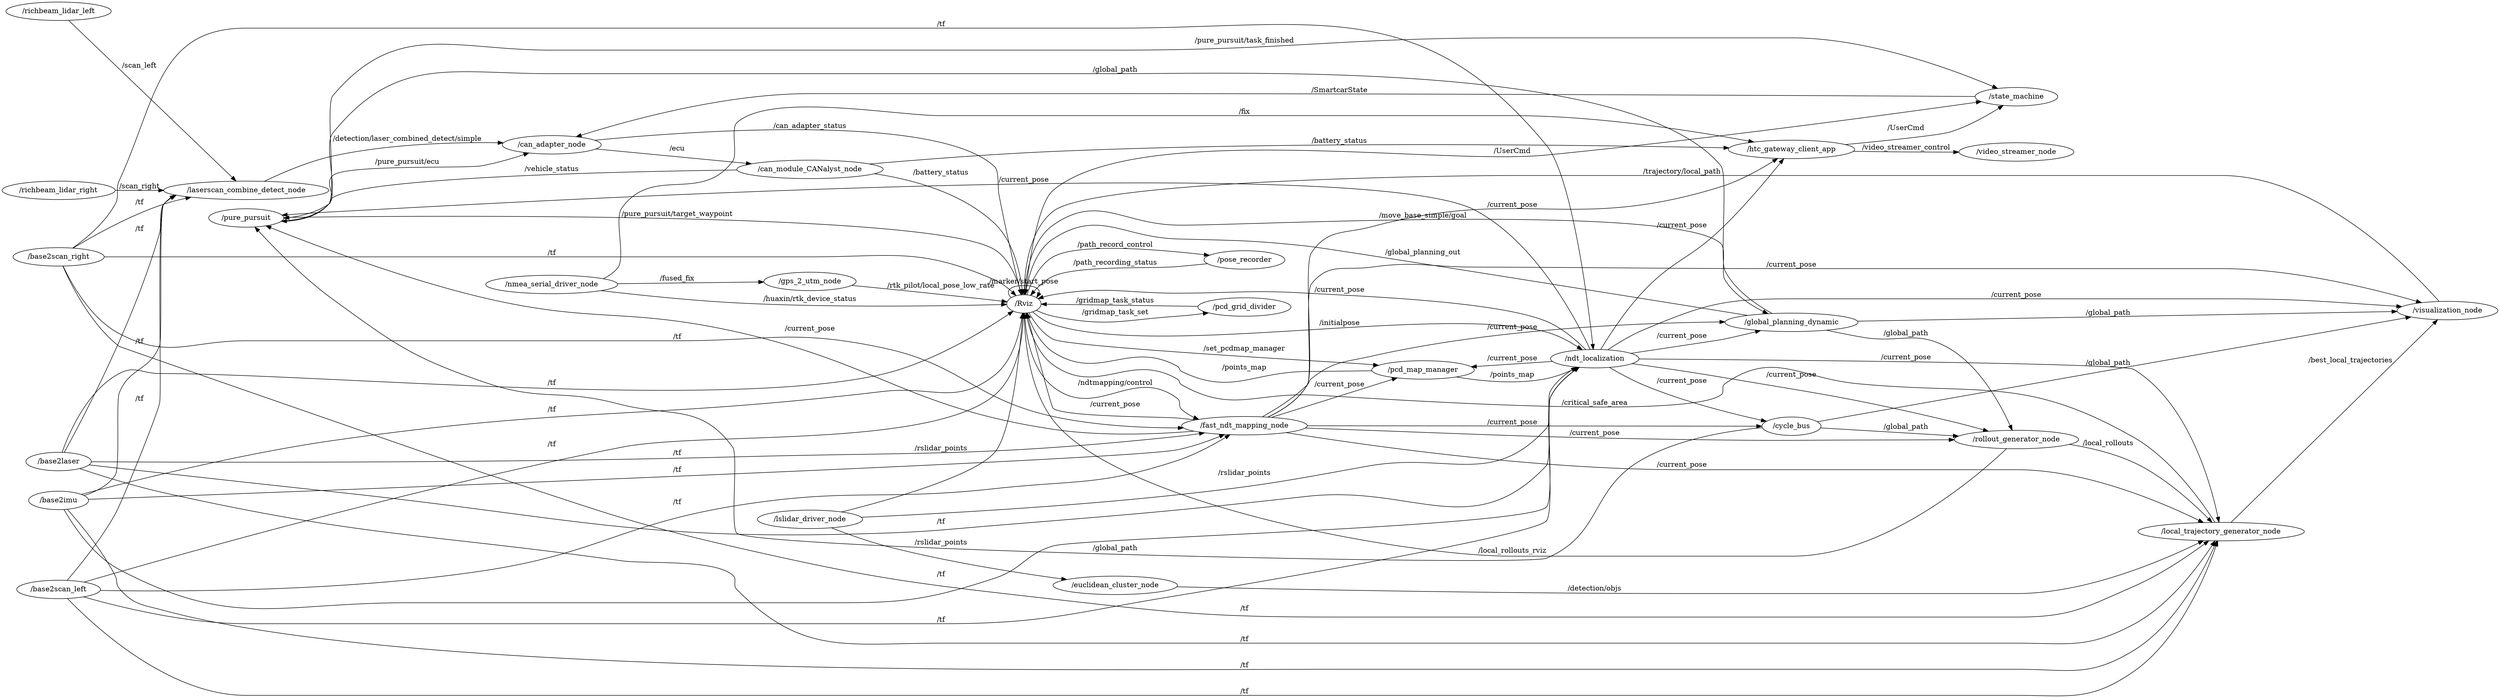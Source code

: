 digraph graphname {
	graph [bb="0,0,3882.5,1425",
		compound=True,
		rank=same,
		rankdir=LR,
		ranksep=0.2
	];
	node [label="\N"];
	n___pure_pursuit	 [URL=__pure_pursuit,
		height=0.5,
		label="/pure_pursuit",
		pos="379.87,781",
		shape=ellipse,
		tooltip="/pure_pursuit",
		width=1.6068];
	n___can_adapter_node	 [URL=__can_adapter_node,
		height=0.5,
		label="/can_adapter_node",
		pos="848.95,1168",
		shape=ellipse,
		tooltip="/can_adapter_node",
		width=2.1484];
	n___pure_pursuit -> n___can_adapter_node	 [URL=topic_3A__pure_pursuit__ecu,
		label="/pure_pursuit/ecu",
		lp="626.76,1019.5",
		penwidth=1,
		pos="e,781.05,1159.3 410.84,796.32 490.6,836.48 699.58,946.19 738.26,1012 752.25,1035.8 729.19,1114.3 746.26,1136 752.98,1144.5 761.95,1150.9 771.8,1155.5"];
	n___Rviz	 [URL=__Rviz,
		height=0.5,
		label="/Rviz",
		pos="1585.9,874",
		shape=ellipse,
		tooltip="/Rviz",
		width=0.83048];
	n___pure_pursuit -> n___Rviz	 [URL=topic_3A__pure_pursuit__target_waypoint,
		label="/pure_pursuit/target_waypoint",
		lp="1041.6,845.5",
		penwidth=1,
		pos="e,1556.1,871.7 436.02,785.33 644.04,801.37 1367.9,857.19 1546.1,870.93"];
	n___state_machine	 [URL=__state_machine,
		height=0.5,
		label="/state_machine",
		pos="3136.6,1193",
		shape=ellipse,
		tooltip="/state_machine",
		width=1.7693];
	n___pure_pursuit -> n___state_machine	 [URL=topic_3A__pure_pursuit__task_finished,
		label="/pure_pursuit/task_finished",
		lp="1930.1,1277.5",
		penwidth=1,
		pos="e,3097.3,1207.3 385.65,799.06 400.55,843.17 444.17,957.8 515.26,1027 595.17,1104.8 673.26,1051.4 738.26,1142 752.15,1161.4 729.25,1178.3 746.26,1195 873.14,1319.4 1396.7,1269 2077.4,1269 2077.4,1269 2077.4,1269 2786.8,1269 2896.1,1269 3020.4,1233.1 3087.5,1210.6"];
	n___global_planning_dynamic	 [URL=__global_planning_dynamic,
		height=0.5,
		label="/global_planning_dynamic",
		pos="2786.8,761",
		shape=ellipse,
		tooltip="/global_planning_dynamic",
		width=2.9247];
	n___global_planning_dynamic -> n___pure_pursuit	 [URL=topic_3A__global_path,
		label="/global_path",
		lp="1727.1,710.5",
		penwidth=1,
		pos="e,435.93,776.26 2684.8,756.36 2585.6,751.71 2430.6,744.1 2296.4,736 2086,723.3 2033.9,710.34 1823.3,703 1737.9,700.02 1716.4,700.34 1630.9,703 1177.3,717.13 632.46,760 446.11,775.41"];
	n___rollout_generator_node	 [URL=__rollout_generator_node,
		height=0.5,
		label="/rollout_generator_node",
		pos="3136.6,587",
		shape=ellipse,
		tooltip="/rollout_generator_node",
		width=2.6539];
	n___global_planning_dynamic -> n___rollout_generator_node	 [URL=topic_3A__global_path,
		label="/global_path",
		lp="2966.5,709.5",
		penwidth=1,
		pos="e,3103,603.91 2821.5,743.89 2869.2,720.34 2957.7,676.59 3033,639 3053.1,629.02 3075.2,617.89 3093.9,608.5"];
	n___global_planning_dynamic -> n___Rviz	 [URL=topic_3A__global_planning_out,
		label="/global_planning_out",
		lp="2207.1,913.5",
		penwidth=1,
		pos="e,1615.9,873.54 2718.6,774.88 2704.3,780.91 2690.7,789.57 2681.5,802 2668.4,819.52 2689.1,884.74 2673.5,900 2631.6,940.83 2468.9,907.62 2410.4,907 2283.9,905.67 2252.2,907.54 2125.9,901 2121.7,900.78 1827.5,876.19 1823.3,876 1754,872.85 1673.3,872.98 1626,873.43"];
	n___visualization_node	 [URL=__visualization_node,
		height=0.5,
		label="/visualization_node",
		pos="3803.2,735",
		shape=ellipse,
		tooltip="/visualization_node",
		width=2.2026];
	n___global_planning_dynamic -> n___visualization_node	 [URL=topic_3A__global_path,
		label="/global_path",
		lp="3279.6,756.5",
		penwidth=1,
		pos="e,3724.2,737.02 2891.2,758.33 3091.6,753.2 3526.5,742.08 3714.1,737.28"];
	n___richbeam_lidar_left	 [URL=__richbeam_lidar_left,
		height=0.5,
		label="/richbeam_lidar_left",
		pos="87.742,1407",
		shape=ellipse,
		tooltip="/richbeam_lidar_left",
		width=2.3109];
	n___laserscan_combine_detect_node	 [URL=__laserscan_combine_detect_node,
		height=0.5,
		label="/laserscan_combine_detect_node",
		pos="379.87,1137",
		shape=ellipse,
		tooltip="/laserscan_combine_detect_node",
		width=3.5386];
	n___richbeam_lidar_left -> n___laserscan_combine_detect_node	 [URL=topic_3A__scan_left,
		label="/scan_left",
		lp="213.98,1377.5",
		penwidth=1,
		pos="e,369.8,1155 146.5,1394.1 156.63,1390.4 166.71,1385.8 175.48,1380 263.96,1321.4 334.96,1213.5 364.72,1163.6"];
	n___htc_gateway_client_app	 [URL=__htc_gateway_client_app,
		height=0.5,
		label="/htc_gateway_client_app",
		pos="2786.8,1020",
		shape=ellipse,
		tooltip="/htc_gateway_client_app",
		width=2.7442];
	n___video_streamer_node	 [URL=__video_streamer_node,
		height=0.5,
		label="/video_streamer_node",
		pos="3136.6,1020",
		shape=ellipse,
		tooltip="/video_streamer_node",
		width=2.4734];
	n___htc_gateway_client_app -> n___video_streamer_node	 [URL=topic_3A__video_streamer_control,
		label="/video_streamer_control",
		lp="2966.5,1027.5",
		penwidth=1,
		pos="e,3047.5,1020 2885.6,1020 2933.1,1020 2990,1020 3037.5,1020"];
	n___htc_gateway_client_app -> n___state_machine	 [URL=topic_3A__UserCmd,
		label="/UserCmd",
		lp="2966.5,1141.5",
		penwidth=1,
		pos="e,3109.2,1176.6 2825.2,1036.6 2874.1,1058 2960.8,1096.8 3033,1134 3055.9,1145.8 3080.9,1160 3100.6,1171.5"];
	n___cycle_bus	 [URL=__cycle_bus,
		height=0.5,
		label="/cycle_bus",
		pos="2786.8,402",
		shape=ellipse,
		tooltip="/cycle_bus",
		width=1.336];
	n___cycle_bus -> n___pure_pursuit	 [URL=topic_3A__global_path,
		label="/global_path",
		lp="1727.1,257.5",
		penwidth=1,
		pos="e,397.04,763.58 2759.9,386.93 2698.8,353.6 2543.6,274.41 2402.4,247 2178.1,203.49 1600.6,242.55 1374.9,278 1264,295.42 1231,293.68 1131.6,346 1043.4,392.46 1005.7,401.56 959.64,490 950.07,508.4 965.73,567.77 951.64,583 920.24,616.97 791.55,607.58 746.26,617 642.63,638.55 610.34,628.47 515.26,675 472.25,696.05 429.99,732.34 404.42,756.5"];
	n___cycle_bus -> n___rollout_generator_node	 [URL=topic_3A__global_path,
		label="/global_path",
		lp="2966.5,418.5",
		penwidth=1,
		pos="e,3132.2,568.96 2827.6,392.27 2879.3,382.3 2969.5,373.08 3033,411 3088.2,443.91 3117.2,518.42 3129.4,559.15"];
	n___cycle_bus -> n___visualization_node	 [URL=topic_3A__global_path,
		label="/global_path",
		lp="3279.6,275.5",
		penwidth=1,
		pos="e,3792.3,716.92 2810.2,386.09 2885.8,336.87 3129.3,194.72 3319.1,268 3551.9,357.88 3733.4,623.15 3787,708.34"];
	n___pcd_map_manager	 [URL=__pcd_map_manager,
		height=0.5,
		label="/pcd_map_manager",
		pos="2207.1,533",
		shape=ellipse,
		tooltip="/pcd_map_manager",
		width=2.2567];
	n___pcd_map_manager -> n___Rviz	 [URL=topic_3A__points_map,
		label="/points_map",
		lp="1930.1,613.5",
		penwidth=1,
		pos="e,1588.9,855.86 2129.6,527.45 2098,529.01 2062.9,536.06 2036.9,556 2029.6,561.57 2036.1,569.35 2028.9,575 1958.9,629.78 1892,541.05 1831.3,606 1817.4,620.83 1837.2,682.24 1823.3,697 1764,759.81 1696.4,668.61 1630.9,725 1612.6,740.76 1597.9,807.12 1590.7,845.76"];
	n___ndt_localization	 [URL=__ndt_localization,
		height=0.5,
		label="/ndt_localization",
		pos="2479.9,408",
		shape=ellipse,
		tooltip="/ndt_localization",
		width=1.9318];
	n___pcd_map_manager -> n___ndt_localization	 [URL=topic_3A__points_map,
		label="/points_map",
		lp="2349.4,546.5",
		penwidth=1,
		pos="e,2444.2,423.62 2284,538.86 2331.1,540.64 2385.5,538.85 2402.4,523 2413.6,512.44 2402.3,467.15 2410.4,454 2416.5,443.98 2425.8,435.69 2435.5,429.04"];
	n___rollout_generator_node -> n___Rviz	 [URL=topic_3A__local_rollouts_rviz,
		label="/local_rollouts_rviz",
		lp="2349.4,688.5",
		penwidth=1,
		pos="e,1601.2,858.18 3071,600.18 3058.5,602.38 3045.4,604.45 3033,606 2822.8,632.5 2767.7,612.47 2557.5,639 2226.2,680.8 2149.5,726.69 1823.3,798 1738.1,816.63 1709.7,799.52 1630.9,837 1623.2,840.67 1615.7,845.94 1609.1,851.35"];
	n___local_trajectory_generator_node	 [URL=__local_trajectory_generator_node,
		height=0.5,
		label="/local_trajectory_generator_node",
		pos="3454.5,561",
		shape=ellipse,
		tooltip="/local_trajectory_generator_node",
		width=3.5386];
	n___rollout_generator_node -> n___local_trajectory_generator_node	 [URL=topic_3A__local_rollouts,
		label="/local_rollouts",
		lp="3279.6,584.5",
		penwidth=1,
		pos="e,3344.1,570.03 3224.3,579.83 3258.2,577.06 3297.4,573.85 3333.9,570.87"];
	n___can_module_CANalyst_node	 [URL=__can_module_CANalyst_node,
		height=0.5,
		label="/can_module_CANalyst_node",
		pos="1249.3,1122",
		shape=ellipse,
		tooltip="/can_module_CANalyst_node",
		width=3.2678];
	n___can_module_CANalyst_node -> n___pure_pursuit	 [URL=topic_3A__vehicle_status,
		label="/vehicle_status",
		lp="848.95,1122.5",
		penwidth=1,
		pos="e,426.45,791.86 1131.7,1121.4 991.41,1119.5 772.41,1112.2 746.26,1085 728.16,1066.2 755.41,869.71 738.26,850 705.25,812.04 564.61,820.78 515.26,811 489.21,805.84 460.48,799.56 436.2,794.08"];
	n___can_module_CANalyst_node -> n___htc_gateway_client_app	 [URL=topic_3A__battery_status,
		label="/battery_status",
		lp="2077.4,1191.5",
		penwidth=1,
		pos="e,2749.2,1036.7 1329.2,1135.3 1517.9,1164.1 2005.3,1224.3 2402.4,1150 2527.9,1126.5 2668.3,1071.1 2739.6,1040.8"];
	n___can_module_CANalyst_node -> n___Rviz	 [URL=topic_3A__battery_status,
		label="/battery_status",
		lp="1457.9,1123.5",
		penwidth=1,
		pos="e,1584.5,892.04 1363.9,1117.8 1434.2,1112.8 1515.4,1101.9 1540.9,1078 1566.2,1054.3 1578.8,952.45 1583.6,902.21"];
	n___can_adapter_node -> n___can_module_CANalyst_node	 [URL=topic_3A__ecu,
		label="/ecu",
		lp="1041.6,1158.5",
		penwidth=1,
		pos="e,1146.9,1130.9 912.38,1157.7 927.82,1155.3 944.31,1152.9 959.64,1151 1017.9,1143.6 1083,1137 1136.7,1131.9"];
	n___can_adapter_node -> n___Rviz	 [URL=topic_3A__can_adapter_status,
		label="/can_adapter_status",
		lp="1249.3,1198.5",
		penwidth=1,
		pos="e,1585.6,892.33 919.57,1175.5 1077.4,1190.5 1451.8,1216.4 1540.9,1135 1574.7,1104.1 1583.2,963.48 1585.2,902.42"];
	n___base2laser	 [URL=__base2laser,
		height=0.5,
		label="/base2laser",
		pos="87.742,1066",
		shape=ellipse,
		tooltip="/base2laser",
		width=1.3902];
	n___base2laser -> n___Rviz	 [URL=topic_3A__tf,
		label="/tf",
		lp="848.95,1065.5",
		penwidth=1,
		pos="e,1583.5,892.26 137.94,1066.8 309.95,1068.7 891.2,1070.6 1366.9,1015 1445.2,1005.8 1479.8,1030.7 1540.9,981 1565,961.42 1576.4,926.67 1581.7,902.1"];
	n___fast_ndt_mapping_node	 [URL=__fast_ndt_mapping_node,
		height=0.5,
		label="/fast_ndt_mapping_node",
		pos="1930.1,648",
		shape=ellipse,
		tooltip="/fast_ndt_mapping_node",
		width=2.7442];
	n___base2laser -> n___fast_ndt_mapping_node	 [URL=topic_3A__tf,
		label="/tf",
		lp="1041.6,556.5",
		penwidth=1,
		pos="e,1845.8,638.53 88.076,1047.8 90.057,962.36 103.13,602.66 183.48,534 231.04,493.37 683.72,522.67 746.26,522 837.54,521.03 861.05,510.85 951.64,522 955.28,522.45 956.04,523.32 959.64,524 1126.7,555.45 1626.1,613.56 1835.8,637.38"];
	n___base2laser -> n___ndt_localization	 [URL=topic_3A__tf,
		label="/tf",
		lp="1457.9,317.5",
		penwidth=1,
		pos="e,2456.1,390.9 91.235,1047.8 104.27,979.1 150.57,729.54 175.48,522 176.83,510.82 175.47,428.9 183.48,421 213.94,390.97 909.1,375.33 951.64,371 1032,362.82 1051.5,355.89 1131.6,346 1333.2,321.14 1382.8,297 1585.9,297 1585.9,297 1585.9,297 2207.1,297 2300,297 2398.4,352.85 2447.7,385.32"];
	n___base2laser -> n___laserscan_combine_detect_node	 [URL=topic_3A__tf,
		label="/tf",
		lp="213.98,1134.5",
		penwidth=1,
		pos="e,260.61,1130.6 112.29,1081.7 131.04,1092.9 157.92,1107.3 183.48,1115 204.81,1121.4 227.94,1126 250.59,1129.3"];
	n___base2laser -> n___local_trajectory_generator_node	 [URL=topic_3A__tf,
		label="/tf",
		lp="1930.1,1327.5",
		penwidth=1,
		pos="e,3451.2,579.01 96.919,1083.9 128.04,1141.7 235.71,1320 379.87,1320 379.87,1320 379.87,1320 3136.6,1320 3298.3,1320 3422.6,726.53 3449.2,589.15"];
	n___lslidar_driver_node	 [URL=__lslidar_driver_node,
		height=0.5,
		label="/lslidar_driver_node",
		pos="1249.3,407",
		shape=ellipse,
		tooltip="/lslidar_driver_node",
		width=2.2748];
	n___lslidar_driver_node -> n___Rviz	 [URL=topic_3A__rslidar_points,
		label="/rslidar_points",
		lp="1457.9,672.5",
		penwidth=1,
		pos="e,1583.5,856.01 1278.8,424.03 1338.6,460.16 1474,550.63 1540.9,665 1558.8,695.52 1575,796.37 1582.1,845.96"];
	n___lslidar_driver_node -> n___ndt_localization	 [URL=topic_3A__rslidar_points,
		label="/rslidar_points",
		lp="1930.1,391.5",
		penwidth=1,
		pos="e,2432.7,394.65 1329.3,402.84 1441.4,397.23 1651.8,387.54 1831.3,384 1919.1,382.27 1941.1,383.49 2028.9,384 2144.2,384.67 2173.1,385.32 2288.4,387 2339,387.74 2352.1,382.49 2402.4,389 2409,389.86 2415.9,391.08 2422.8,392.48"];
	n___euclidean_cluster_node	 [URL=__euclidean_cluster_node,
		height=0.5,
		label="/euclidean_cluster_node",
		pos="1727.1,427",
		shape=ellipse,
		tooltip="/euclidean_cluster_node",
		width=2.672];
	n___lslidar_driver_node -> n___euclidean_cluster_node	 [URL=topic_3A__rslidar_points,
		label="/rslidar_points",
		lp="1457.9,426.5",
		penwidth=1,
		pos="e,1633.1,423.07 1329.8,410.37 1410.5,413.75 1535,418.96 1623.1,422.65"];
	n___Rviz -> n___global_planning_dynamic	 [URL=topic_3A__move_base_simple__goal,
		label="/move_base_simple/goal",
		lp="2207.1,889.5",
		penwidth=1,
		pos="e,2719.1,774.93 1606.6,860.83 1614,856.85 1622.6,853.01 1630.9,851 1714.1,830.99 1737.8,849.13 1823.3,851 1914.7,853 1937.6,855.1 2028.9,860 2100.4,863.84 2620.2,924.9 2673.5,877 2685.9,865.79 2671.3,815.31 2681.5,802 2688.9,792.32 2698.9,784.93 2709.8,779.28"];
	n___Rviz -> n___pcd_map_manager	 [URL=topic_3A__set_pcdmap_manager,
		label="/set_pcdmap_manager",
		lp="1930.1,567.5",
		penwidth=1,
		pos="e,2130.6,526.88 1588.1,855.96 1593.2,815.79 1607.6,720.89 1630.9,700 1695.2,642.31 1764.5,735.29 1823.3,672 1840.3,653.72 1814.3,578.24 1831.3,560 1869.1,519.47 2021.6,520.78 2120.4,526.28"];
	n___Rviz -> n___Rviz	 [URL=topic_3A__marker__start_pose,
		label="/marker/start_pose",
		lp="1585.9,917.5",
		penwidth=1,
		pos="e,1606.3,887.29 1565.6,887.29 1556.9,898.4 1563.7,910 1585.9,910 1601.6,910 1609.6,904.26 1609.9,897"];
	n___Rviz -> n___fast_ndt_mapping_node	 [URL=topic_3A__ndtmapping__control,
		label="/ndtmapping/control",
		lp="1727.1,790.5",
		penwidth=1,
		pos="e,1918.9,666.03 1589.5,855.95 1594.6,834.75 1606.5,800.29 1630.9,783 1701.2,733.3 1746.3,798.55 1823.3,760 1862.2,740.55 1894.5,700.98 1913.1,674.47"];
	n___Rviz -> n___ndt_localization	 [URL=topic_3A__initialpose,
		label="/initialpose",
		lp="2077.4,459.5",
		penwidth=1,
		pos="e,2427.4,419.9 1586.9,855.98 1589.8,805.86 1600.7,666.39 1630.9,634 1691.2,569.42 1765.1,650.45 1823.3,584 1842.5,562.11 1811.1,540 1831.3,519 1920.4,426.23 2276.1,449.22 2402.4,425 2407.3,424.05 2412.4,423.03 2417.6,421.97"];
	n___pcd_grid_divider	 [URL=__pcd_grid_divider,
		height=0.5,
		label="/pcd_grid_divider",
		pos="1930.1,920",
		shape=ellipse,
		tooltip="/pcd_grid_divider",
		width=2.0401];
	n___Rviz -> n___pcd_grid_divider	 [URL=topic_3A__gridmap_task_set,
		label="/gridmap_task_set",
		lp="1727.1,903.5",
		penwidth=1,
		pos="e,1878.8,907.06 1616.1,875.55 1661.3,878.15 1749.3,884.31 1823.3,896 1838.1,898.34 1853.9,901.51 1868.7,904.78"];
	n___pose_recorder	 [URL=__pose_recorder,
		height=0.5,
		label="/pose_recorder",
		pos="1930.1,1012",
		shape=ellipse,
		tooltip="/pose_recorder",
		width=1.7512];
	n___Rviz -> n___pose_recorder	 [URL=topic_3A__path_record_control,
		label="/path_record_control",
		lp="1727.1,1036.5",
		penwidth=1,
		pos="e,1872.8,1019.7 1589.1,892.1 1595.6,926.17 1611.2,997.68 1630.9,1012 1666.5,1037.8 1786,1029.5 1862.8,1020.9"];
	n___Rviz -> n___state_machine	 [URL=topic_3A__UserCmd,
		label="/UserCmd",
		lp="2349.4,1079.5",
		penwidth=1,
		pos="e,3082.8,1183.1 1587.9,892.23 1592.7,932.8 1606.5,1028.5 1630.9,1048 1697.9,1101.6 2316.9,1064.7 2402.4,1072 2523.6,1082.4 2553.3,1090.8 2673.5,1110 2749.5,1122.1 2964.5,1161.4 3072.7,1181.2"];
	n___base2imu	 [URL=__base2imu,
		height=0.5,
		label="/base2imu",
		pos="87.742,495",
		shape=ellipse,
		tooltip="/base2imu",
		width=1.3179];
	n___base2imu -> n___Rviz	 [URL=topic_3A__tf,
		label="/tf",
		lp="848.95,906.5",
		penwidth=1,
		pos="e,1556,876.68 91.781,513.19 104.76,567.22 150.62,727.93 252.48,808 347.15,882.42 395.75,859.22 515.26,874 914.39,923.36 1403.6,889.28 1545.6,877.55"];
	n___base2imu -> n___fast_ndt_mapping_node	 [URL=topic_3A__tf,
		label="/tf",
		lp="1041.6,512.5",
		penwidth=1,
		pos="e,1848.7,637.58 135.26,494.9 243.61,494.69 517.32,494.17 746.26,494 837.54,493.93 860.48,489.31 951.64,494 1000.3,496.5 1787.4,551.16 1823.3,584 1837,596.53 1818.4,611.64 1831.3,625 1834,627.76 1836.9,630.22 1840,632.4"];
	n___base2imu -> n___ndt_localization	 [URL=topic_3A__tf,
		label="/tf",
		lp="1457.9,242.5",
		penwidth=1,
		pos="e,2474.5,389.7 98.408,477.2 113.82,453.3 144.77,411.69 183.48,393 277.87,347.42 1046,385.44 1123.6,315 1138.4,301.64 1117.4,284.82 1131.6,271 1210.2,195 1265.9,243.02 1374.9,235 1421.4,231.58 1762.6,234.38 1823.3,237 1952.3,242.57 2292.1,215.81 2402.4,283 2438.3,304.88 2460.1,350.3 2471,379.94"];
	n___base2imu -> n___laserscan_combine_detect_node	 [URL=topic_3A__tf,
		label="/tf",
		lp="213.98,1068.5",
		penwidth=1,
		pos="e,338.03,1119.8 89.324,513.07 96.618,593.32 129,917.12 183.48,1001 218.57,1055 283.36,1093.5 328.9,1115.5"];
	n___base2imu -> n___local_trajectory_generator_node	 [URL=topic_3A__tf,
		label="/tf",
		lp="1930.1,169.5",
		penwidth=1,
		pos="e,3435.9,543.18 97.276,477.26 112.18,451.25 143.47,403.05 183.48,377 311.53,293.65 364.94,314.35 515.26,287 782.49,238.38 866.4,316.2 1123.6,229 1127.6,227.65 1127.7,225.33 1131.6,224 1134.8,222.95 2074.1,140 2077.4,140 2077.4,140 2077.4,140 2615.5,140 2971.3,140 3330.5,446.24 3428.5,536.34"];
	n___fast_ndt_mapping_node -> n___pure_pursuit	 [URL=topic_3A__current_pose,
		label="/current_pose",
		lp="1249.3,634.5",
		penwidth=1,
		pos="e,423.17,768.93 1852.1,636.89 1844.6,633.8 1837.5,629.91 1831.3,625 1825.1,620.08 1830.1,613.18 1823.3,609 1750.6,564.05 1716.4,607.46 1630.9,609 1408.9,613 1352.3,602.01 1131.6,627 1054.3,635.76 1014.9,605.18 959.64,660 946.77,672.77 965.01,687.76 951.64,700 879.7,765.89 611.34,731.08 515.26,748 487.93,752.81 457.92,759.94 433.1,766.34"];
	n___fast_ndt_mapping_node -> n___global_planning_dynamic	 [URL=topic_3A__current_pose,
		label="/current_pose",
		lp="2349.4,724.5",
		penwidth=1,
		pos="e,2701.4,750.36 1995.5,661.51 2009.1,664.14 2023.5,666.78 2036.9,669 2318.1,715.57 2390.4,713.37 2673.5,747 2679.3,747.69 2685.2,748.4 2691.2,749.13"];
	n___fast_ndt_mapping_node -> n___htc_gateway_client_app	 [URL=topic_3A__current_pose,
		label="/current_pose",
		lp="2349.4,909.5",
		penwidth=1,
		pos="e,2735.8,1004.4 1944.3,665.99 1973.9,701.96 2046,782.6 2125.9,821 2193.8,853.61 2216.2,847.42 2288.4,869 2446.5,916.3 2632.5,972.92 2726.2,1001.5"];
	n___fast_ndt_mapping_node -> n___cycle_bus	 [URL=topic_3A__current_pose,
		label="/current_pose",
		lp="2349.4,587.5",
		penwidth=1,
		pos="e,2757.6,416.46 2000.7,635.37 2010.4,632.55 2020,629.13 2028.9,625 2032.9,623.12 2032.8,620.77 2036.9,619 2073.7,602.95 2086.3,609.78 2125.9,603 2248.6,581.98 2282.5,591.62 2402.4,558 2533.5,521.22 2680.6,453.66 2748.6,420.86"];
	n___fast_ndt_mapping_node -> n___pcd_map_manager	 [URL=topic_3A__current_pose,
		label="/current_pose",
		lp="2077.4,583.5",
		penwidth=1,
		pos="e,2150,545.91 2001,635.32 2011.5,630.73 2021.3,624.48 2028.9,616 2040.9,602.46 2024.4,589.14 2036.9,576 2040.7,572.03 2094,558.93 2140,548.22"];
	n___fast_ndt_mapping_node -> n___rollout_generator_node	 [URL=topic_3A__current_pose,
		label="/current_pose",
		lp="2479.9,624.5",
		penwidth=1,
		pos="e,3042.5,590.19 2022.1,641.42 2118.8,634.67 2275.2,624.15 2410.4,617 2631.7,605.29 2891.1,595.53 3032.2,590.55"];
	n___fast_ndt_mapping_node -> n___Rviz	 [URL=topic_3A__current_pose,
		label="/current_pose",
		lp="1727.1,752.5",
		penwidth=1,
		pos="e,1589.7,856.02 1910.9,665.69 1890.7,683.17 1857.3,709.12 1823.3,722 1783,737.27 1664.5,718.02 1630.9,745 1614.9,757.86 1600,812.31 1592,846.22"];
	n___fast_ndt_mapping_node -> n___visualization_node	 [URL=topic_3A__current_pose,
		label="/current_pose",
		lp="2786.8,831.5",
		penwidth=1,
		pos="e,3766.1,751.01 1971.8,664.32 1991.5,671.93 2015.4,681.06 2036.9,689 2151.7,731.38 2177.1,753.62 2296.4,781 2509.6,829.95 2568,824 2786.8,824 2786.8,824 2786.8,824 3454.5,824 3565.7,824 3690.8,780.97 3756.8,754.75"];
	n___fast_ndt_mapping_node -> n___local_trajectory_generator_node	 [URL=topic_3A__current_pose,
		label="/current_pose",
		lp="2615.5,675.5",
		penwidth=1,
		pos="e,3395.4,576.96 2026.7,652.02 2198.5,658.91 2550.5,671.78 2673.5,667 2833.6,660.77 2873.6,655.21 3033,639 3161,626 3193.9,625.12 3319.1,596 3340.8,590.97 3364.2,585.06 3385.5,579.55"];
	n___nmea_serial_driver_node	 [URL=__nmea_serial_driver_node,
		height=0.5,
		label="/nmea_serial_driver_node",
		pos="848.95,986",
		shape=ellipse,
		tooltip="/nmea_serial_driver_node",
		width=2.8525];
	n___nmea_serial_driver_node -> n___htc_gateway_client_app	 [URL=topic_3A__fix,
		label="/fix",
		lp="1930.1,1127.5",
		penwidth=1,
		pos="e,2718.3,1033.1 916,999.68 1055.1,1028.1 1362.6,1091.3 1366.9,1095 1374.5,1101.5 1366.7,1110.3 1374.9,1116 1435.7,1157.9 1467.1,1116.3 1540.9,1116 1923.9,1114.3 2022.4,1139.3 2402.4,1091 2432.2,1087.2 2604.7,1054.7 2708.2,1035"];
	n___nmea_serial_driver_node -> n___Rviz	 [URL=topic_3A__huaxin__rtk_device_status,
		label="/huaxin/rtk_device_status",
		lp="1249.3,1003.5",
		penwidth=1,
		pos="e,1580.5,891.83 946.67,991.66 1113.3,999.51 1443.7,1006.8 1540.9,948 1558.1,937.63 1569.6,917.99 1576.6,901.55"];
	n___gps_2_utm_node	 [URL=__gps_2_utm_node,
		height=0.5,
		label="/gps_2_utm_node",
		pos="1249.3,932",
		shape=ellipse,
		tooltip="/gps_2_utm_node",
		width=2.0582];
	n___nmea_serial_driver_node -> n___gps_2_utm_node	 [URL=topic_3A__fused_fix,
		label="/fused_fix",
		lp="1041.6,964.5",
		penwidth=1,
		pos="e,1175.9,934.88 900.92,970.44 919.32,965.45 940.26,960.35 959.64,957 1028.5,945.1 1107.6,938.76 1165.7,935.44"];
	n___ndt_localization -> n___pure_pursuit	 [URL=topic_3A__current_pose,
		label="/current_pose",
		lp="1585.9,379.5",
		penwidth=1,
		pos="e,419.75,767.93 2442.3,392.76 2429.8,388.42 2415.7,384.26 2402.4,382 2028.4,318.51 1928.2,368.36 1548.9,372 1456.2,372.89 1198,315.19 1131.6,380 1116.7,394.61 1136.6,551.62 1123.6,568 1112.7,581.75 532.08,732.98 515.26,738 486.78,746.5 455.12,756.52 429.57,764.76"];
	n___ndt_localization -> n___global_planning_dynamic	 [URL=topic_3A__current_pose,
		label="/current_pose",
		lp="2615.5,655.5",
		penwidth=1,
		pos="e,2767.6,743.17 2515.5,423.71 2528.2,431.09 2541.4,441.14 2549.5,454 2563.3,476.02 2546.4,488.46 2557.5,512 2582.2,564.43 2705,683.94 2760,736"];
	n___ndt_localization -> n___htc_gateway_client_app	 [URL=topic_3A__current_pose,
		label="/current_pose",
		lp="2615.5,906.5",
		penwidth=1,
		pos="e,2766.7,1002.2 2516.6,423.49 2529.3,430.79 2542.1,440.85 2549.5,454 2563.6,479.34 2547.9,687.62 2557.5,715 2599.7,835.39 2708.2,947.28 2759.3,995.31"];
	n___ndt_localization -> n___cycle_bus	 [URL=topic_3A__current_pose,
		label="/current_pose",
		lp="2615.5,413.5",
		penwidth=1,
		pos="e,2738.4,402.95 2549.5,406.64 2603.5,405.58 2677.3,404.14 2728.2,403.14"];
	n___ndt_localization -> n___pcd_map_manager	 [URL=topic_3A__current_pose,
		label="/current_pose",
		lp="2349.4,509.5",
		penwidth=1,
		pos="e,2252.7,517.98 2451.3,424.57 2438.3,432.7 2423,443.09 2410.4,454 2406.3,457.51 2406.8,460 2402.4,463 2390.3,471.14 2315.8,496.85 2262.4,514.74"];
	n___ndt_localization -> n___rollout_generator_node	 [URL=topic_3A__current_pose,
		label="/current_pose",
		lp="2786.8,555.5",
		penwidth=1,
		pos="e,3060.5,576.05 2507.9,424.69 2521,432.94 2536.5,443.38 2549.5,454 2553.4,457.18 2553,459.59 2557.5,462 2641.7,507.89 2910.4,553.24 3050.2,574.5"];
	n___ndt_localization -> n___Rviz	 [URL=topic_3A__current_pose,
		label="/current_pose",
		lp="2077.4,408.5",
		penwidth=1,
		pos="e,1586.9,855.88 2416.6,400.33 2297.6,388.42 2034.2,374.09 1831.3,450 1818.7,454.72 1638.1,575.6 1630.9,587 1603.9,629.83 1591.6,782.16 1587.5,845.77"];
	n___ndt_localization -> n___visualization_node	 [URL=topic_3A__current_pose,
		label="/current_pose",
		lp="3136.6,185.5",
		penwidth=1,
		pos="e,3801,716.78 2491.5,389.95 2527.8,335.73 2645.6,178 2786.8,178 2786.8,178 2786.8,178 3454.5,178 3706.8,178 3783.4,593.55 3799.6,706.79"];
	n___ndt_localization -> n___local_trajectory_generator_node	 [URL=topic_3A__current_pose,
		label="/current_pose",
		lp="2966.5,490.5",
		penwidth=1,
		pos="e,3396.5,544.91 2531.9,420.02 2540.4,421.81 2549.2,423.54 2557.5,425 2893.8,484.29 2983.7,462.64 3319.1,527 3341.3,531.26 3365.3,536.92 3386.8,542.41"];
	n___laserscan_combine_detect_node -> n___can_adapter_node	 [URL=topic_3A__detection__laser_combined_detect__simple,
		label="/detection/laser_combined_detect/simple",
		lp="626.76,1167.5",
		penwidth=1,
		pos="e,774.45,1163.1 495.52,1144.6 578.7,1150.1 688.98,1157.4 764.09,1162.4"];
	n___base2scan_left	 [URL=__base2scan_left,
		height=0.5,
		label="/base2scan_left",
		pos="87.742,297",
		shape=ellipse,
		tooltip="/base2scan_left",
		width=1.8054];
	n___base2scan_left -> n___Rviz	 [URL=topic_3A__tf,
		label="/tf",
		lp="848.95,734.5",
		penwidth=1,
		pos="e,1562.9,862.41 93.605,315.02 105.28,348.05 134.61,418.33 183.48,456 681.34,839.73 952.77,631.23 1540.9,853 1545.1,854.58 1549.5,856.39 1553.7,858.26"];
	n___base2scan_left -> n___fast_ndt_mapping_node	 [URL=topic_3A__tf,
		label="/tf",
		lp="1041.6,471.5",
		penwidth=1,
		pos="e,1847.7,637.8 150.41,292.08 267.33,284.41 526.09,274.54 738.26,317 921.74,353.72 950.23,421.15 1131.6,467 1237.4,493.72 1266.6,486.08 1374.9,499 1474.4,510.87 1752.6,475.98 1823.3,547 1835.6,559.35 1819.8,611.92 1831.3,625 1833.7,627.73 1836.4,630.16 1839.2,632.34"];
	n___base2scan_left -> n___ndt_localization	 [URL=topic_3A__tf,
		label="/tf",
		lp="1457.9,192.5",
		penwidth=1,
		pos="e,2477,389.81 106.53,279.58 124.67,264.02 153.71,242.28 183.48,233 630.04,93.798 1821.6,204.24 2288.4,235 2339.2,238.35 2360.7,217.67 2402.4,247 2446.9,278.37 2466.9,342.49 2475,379.65"];
	n___base2scan_left -> n___laserscan_combine_detect_node	 [URL=topic_3A__tf,
		label="/tf",
		lp="213.98,781.5",
		penwidth=1,
		pos="e,371.72,1118.8 98.786,314.79 117.18,345.14 154.18,409.35 175.48,468 228.38,613.63 207.28,659.8 252.48,808 287.38,922.4 343.16,1053.7 367.66,1109.6"];
	n___base2scan_left -> n___local_trajectory_generator_node	 [URL=topic_3A__tf,
		label="/tf",
		lp="1930.1,104.5",
		penwidth=1,
		pos="e,3452.6,542.84 103.26,279.24 130.11,250.13 188.54,193.75 252.48,176 365.16,144.72 398.45,168.23 515.26,163 1042.9,139.37 2376,27.482 2892,140 2961.3,155.1 2972.7,178.1 3041,197 3162,230.46 3220.7,168.1 3319.1,246 3412.4,319.87 3442.6,470.49 3451.3,532.92"];
	n___base2scan_right	 [URL=__base2scan_right,
		height=0.5,
		label="/base2scan_right",
		pos="87.742,107",
		shape=ellipse,
		tooltip="/base2scan_right",
		width=1.9318];
	n___base2scan_right -> n___Rviz	 [URL=topic_3A__tf,
		label="/tf",
		lp="848.95,574.5",
		penwidth=1,
		pos="e,1579.8,856.11 115.49,123.73 234.12,194.74 711.7,475.29 1131.6,646 1311.1,718.96 1392.7,671.28 1540.9,796 1556.9,809.46 1568.5,830.15 1575.9,846.84"];
	n___base2scan_right -> n___fast_ndt_mapping_node	 [URL=topic_3A__tf,
		label="/tf",
		lp="1041.6,389.5",
		penwidth=1,
		pos="e,1847.5,637.99 149.59,115.24 266.21,131.59 526,171.93 738.26,233 914.74,283.77 1008.6,238.89 1123.6,382 1138.3,400.22 1114.6,417.98 1131.6,434 1187.9,486.85 1769.5,441.66 1823.3,497 1843.2,517.44 1812.9,603.24 1831.3,625 1833.7,627.77 1836.3,630.25 1839.1,632.46"];
	n___base2scan_right -> n___ndt_localization	 [URL=topic_3A__tf,
		label="/tf",
		lp="1457.9,76.5",
		penwidth=1,
		pos="e,2477,389.95 142.12,95.65 200.58,84.453 296.38,69 379.87,69 379.87,69 379.87,69 1457.9,69 1670.8,69 2247.2,82.282 2402.4,228 2446.7,269.61 2466.9,340.79 2475.1,380.01"];
	n___base2scan_right -> n___laserscan_combine_detect_node	 [URL=topic_3A__tf,
		label="/tf",
		lp="213.98,481.5",
		penwidth=1,
		pos="e,370.2,1118.8 98.777,125.08 116.52,154.63 151.79,215.47 175.48,270 213.63,357.78 227.82,379.75 244.48,474 257.41,547.11 237.98,735.19 252.48,808 275.8,925.02 337.4,1054.5 365.51,1109.6"];
	n___base2scan_right -> n___local_trajectory_generator_node	 [URL=topic_3A__tf,
		label="/tf",
		lp="1930.1,7.5",
		penwidth=1,
		pos="e,3453.2,542.97 113.94,90.281 163.7,60.188 276.17,0 379.87,0 379.87,0 379.87,0 3136.6,0 3384.4,0 3441.4,419.45 3452.2,532.96"];
	n___pcd_grid_divider -> n___Rviz	 [URL=topic_3A__gridmap_task_status,
		label="/gridmap_task_status",
		lp="1727.1,931.5",
		penwidth=1,
		pos="e,1600.1,889.85 1857.8,923.14 1782.7,925.46 1670.9,926 1630.9,911 1622.5,907.83 1614.5,902.39 1607.6,896.63"];
	n___euclidean_cluster_node -> n___local_trajectory_generator_node	 [URL=topic_3A__detection__objs,
		label="/detection/objs",
		lp="2479.9,515.5",
		penwidth=1,
		pos="e,3327.7,559.11 1798.6,439.11 1861.2,449.25 1954.8,463.28 2036.9,471 2198.8,486.23 2240.5,472.95 2402.4,488 2527.1,499.59 2556.7,515.57 2681.5,527 2903.7,547.37 3163,555.62 3317.7,558.9"];
	n___pose_recorder -> n___Rviz	 [URL=topic_3A__path_recording_status,
		label="/path_recording_status",
		lp="1727.1,1000.5",
		penwidth=1,
		pos="e,1588.5,892.26 1877.8,1001.9 1860.5,998.73 1841.1,995.46 1823.3,993 1780.7,987.12 1665.8,999.07 1630.9,974 1607.6,957.23 1596.1,925.49 1590.7,902.25"];
	n___gps_2_utm_node -> n___Rviz	 [URL=topic_3A__rtk_pilot__local_pose_low_rate,
		label="/rtk_pilot/local_pose_low_rate",
		lp="1457.9,936.5",
		penwidth=1,
		pos="e,1566.2,887.8 1323.6,932.23 1383.6,930.45 1469.5,923.39 1540.9,900 1546.4,898.21 1551.9,895.7 1557.2,892.94"];
	n___richbeam_lidar_right	 [URL=__richbeam_lidar_right,
		height=0.5,
		label="/richbeam_lidar_right",
		pos="87.742,1353",
		shape=ellipse,
		tooltip="/richbeam_lidar_right",
		width=2.4373];
	n___richbeam_lidar_right -> n___laserscan_combine_detect_node	 [URL=topic_3A__scan_right,
		label="/scan_right",
		lp="213.98,1283.5",
		penwidth=1,
		pos="e,355.64,1154.9 111.65,1335.3 163.86,1296.7 288.14,1204.8 347.38,1161"];
	n___visualization_node -> n___Rviz	 [URL=topic_3A__trajectory__local_path,
		label="/trajectory/local_path",
		lp="2615.5,1094.5",
		penwidth=1,
		pos="e,1587.2,892.3 3782.5,752.67 3765.3,766.9 3739.8,786.94 3715.9,802 3511.9,930.37 3465.1,985.4 3232.1,1047 3203.6,1054.5 1722.6,1151.1 1630.9,1075 1604.7,1053.2 1592.6,952.54 1588.1,902.45"];
	n___state_machine -> n___can_adapter_node	 [URL=topic_3A__SmartcarState,
		label="/SmartcarState",
		lp="2077.4,1230.5",
		penwidth=1,
		pos="e,895.12,1182.5 3079.1,1201 3009.9,1209.8 2890.1,1223 2786.8,1223 1249.3,1223 1249.3,1223 1249.3,1223 1120.1,1223 1086.9,1220.5 959.64,1198 941.7,1194.8 922.43,1190.1 905.09,1185.3"];
	n___local_trajectory_generator_node -> n___Rviz	 [URL=topic_3A__critical_safe_area,
		label="/critical_safe_area",
		lp="2479.9,967.5",
		penwidth=1,
		pos="e,1592,891.77 3422.8,578.47 3338,624.75 3098.9,753.12 2892,843 2797,884.28 2775.1,903.9 2673.5,924 2306.1,996.65 2205.7,950.74 1831.3,947 1742.2,946.11 1708.8,986.21 1630.9,943 1614.7,934.01 1603.4,916.44 1596.1,901.27"];
	n___local_trajectory_generator_node -> n___visualization_node	 [URL=topic_3A__best_local_trajectories,
		label="/best_local_trajectories",
		lp="3652.9,695.5",
		penwidth=1,
		pos="e,3770.2,718.52 3489.2,578.32 3553.5,610.42 3691.1,679.04 3760.8,713.84"];
}
